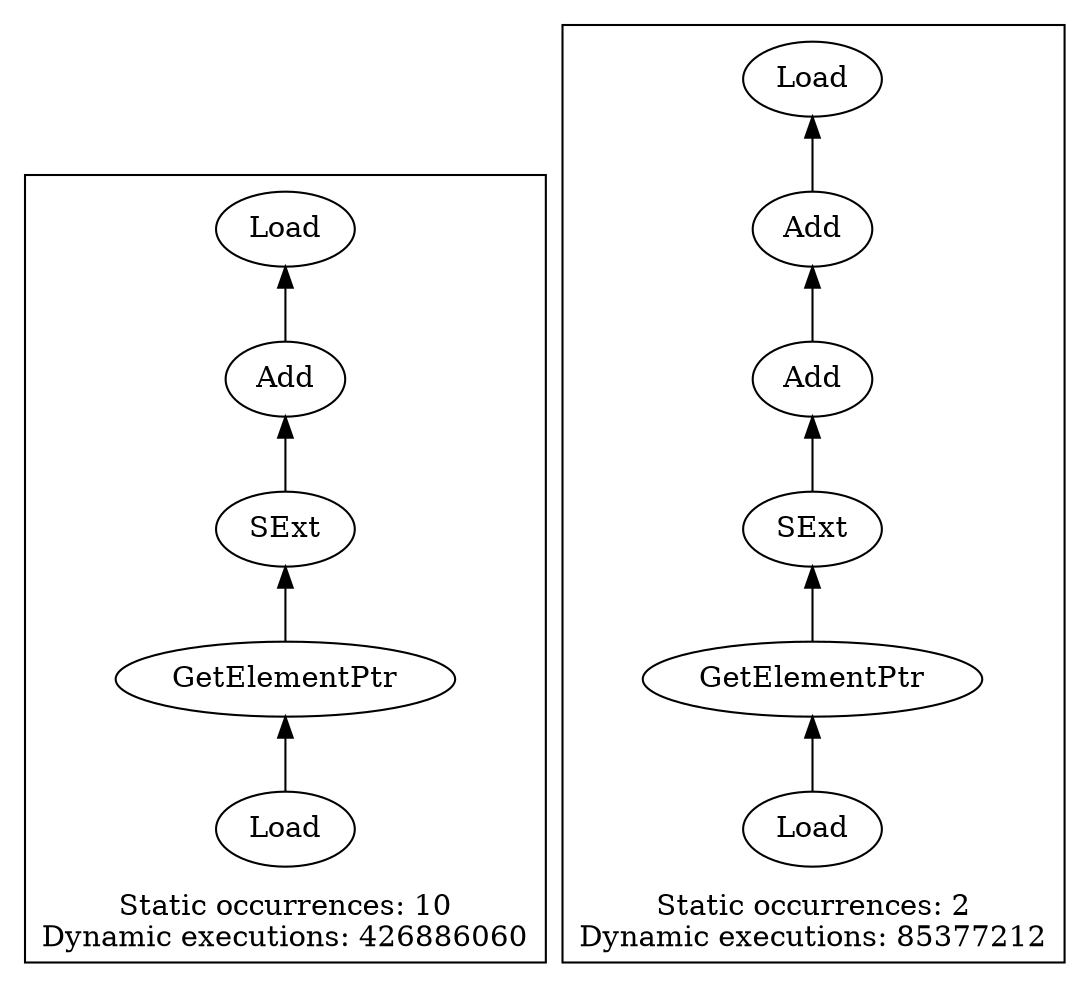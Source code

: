 strict digraph {
rankdir=BT
subgraph {
"0_34" [label="Add"]
"0_25" [label="Load"]
"0_34" -> "0_25"
"0_36" [label="GetElementPtr"]
"0_35" [label="SExt"]
"0_36" -> "0_35"
{
rank=min
"0_37" [label="Load"]
}
"0_37" -> "0_36"
"0_35" -> "0_34"
cluster=true
label="Static occurrences: 10\nDynamic executions: 426886060"
}
subgraph {
"1_39" [label="Add"]
"1_34" [label="Add"]
"1_39" -> "1_34"
"1_25" [label="Load"]
"1_34" -> "1_25"
"1_41" [label="GetElementPtr"]
"1_40" [label="SExt"]
"1_41" -> "1_40"
{
rank=min
"1_42" [label="Load"]
}
"1_42" -> "1_41"
"1_40" -> "1_39"
cluster=true
label="Static occurrences: 2\nDynamic executions: 85377212"
}
}
